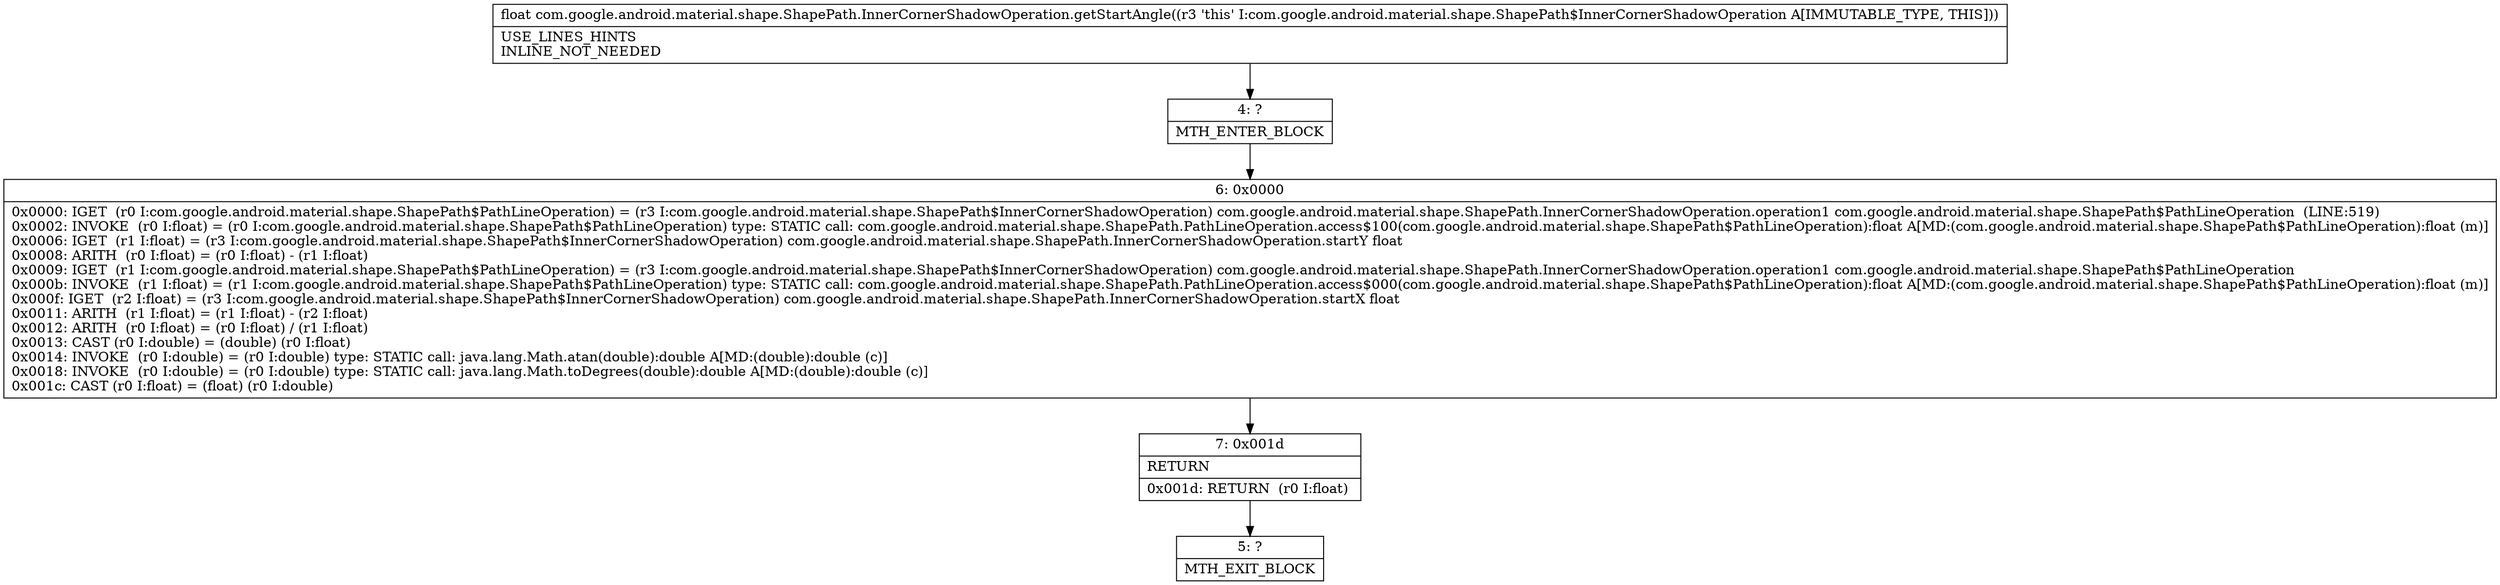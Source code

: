 digraph "CFG forcom.google.android.material.shape.ShapePath.InnerCornerShadowOperation.getStartAngle()F" {
Node_4 [shape=record,label="{4\:\ ?|MTH_ENTER_BLOCK\l}"];
Node_6 [shape=record,label="{6\:\ 0x0000|0x0000: IGET  (r0 I:com.google.android.material.shape.ShapePath$PathLineOperation) = (r3 I:com.google.android.material.shape.ShapePath$InnerCornerShadowOperation) com.google.android.material.shape.ShapePath.InnerCornerShadowOperation.operation1 com.google.android.material.shape.ShapePath$PathLineOperation  (LINE:519)\l0x0002: INVOKE  (r0 I:float) = (r0 I:com.google.android.material.shape.ShapePath$PathLineOperation) type: STATIC call: com.google.android.material.shape.ShapePath.PathLineOperation.access$100(com.google.android.material.shape.ShapePath$PathLineOperation):float A[MD:(com.google.android.material.shape.ShapePath$PathLineOperation):float (m)]\l0x0006: IGET  (r1 I:float) = (r3 I:com.google.android.material.shape.ShapePath$InnerCornerShadowOperation) com.google.android.material.shape.ShapePath.InnerCornerShadowOperation.startY float \l0x0008: ARITH  (r0 I:float) = (r0 I:float) \- (r1 I:float) \l0x0009: IGET  (r1 I:com.google.android.material.shape.ShapePath$PathLineOperation) = (r3 I:com.google.android.material.shape.ShapePath$InnerCornerShadowOperation) com.google.android.material.shape.ShapePath.InnerCornerShadowOperation.operation1 com.google.android.material.shape.ShapePath$PathLineOperation \l0x000b: INVOKE  (r1 I:float) = (r1 I:com.google.android.material.shape.ShapePath$PathLineOperation) type: STATIC call: com.google.android.material.shape.ShapePath.PathLineOperation.access$000(com.google.android.material.shape.ShapePath$PathLineOperation):float A[MD:(com.google.android.material.shape.ShapePath$PathLineOperation):float (m)]\l0x000f: IGET  (r2 I:float) = (r3 I:com.google.android.material.shape.ShapePath$InnerCornerShadowOperation) com.google.android.material.shape.ShapePath.InnerCornerShadowOperation.startX float \l0x0011: ARITH  (r1 I:float) = (r1 I:float) \- (r2 I:float) \l0x0012: ARITH  (r0 I:float) = (r0 I:float) \/ (r1 I:float) \l0x0013: CAST (r0 I:double) = (double) (r0 I:float) \l0x0014: INVOKE  (r0 I:double) = (r0 I:double) type: STATIC call: java.lang.Math.atan(double):double A[MD:(double):double (c)]\l0x0018: INVOKE  (r0 I:double) = (r0 I:double) type: STATIC call: java.lang.Math.toDegrees(double):double A[MD:(double):double (c)]\l0x001c: CAST (r0 I:float) = (float) (r0 I:double) \l}"];
Node_7 [shape=record,label="{7\:\ 0x001d|RETURN\l|0x001d: RETURN  (r0 I:float) \l}"];
Node_5 [shape=record,label="{5\:\ ?|MTH_EXIT_BLOCK\l}"];
MethodNode[shape=record,label="{float com.google.android.material.shape.ShapePath.InnerCornerShadowOperation.getStartAngle((r3 'this' I:com.google.android.material.shape.ShapePath$InnerCornerShadowOperation A[IMMUTABLE_TYPE, THIS]))  | USE_LINES_HINTS\lINLINE_NOT_NEEDED\l}"];
MethodNode -> Node_4;Node_4 -> Node_6;
Node_6 -> Node_7;
Node_7 -> Node_5;
}

